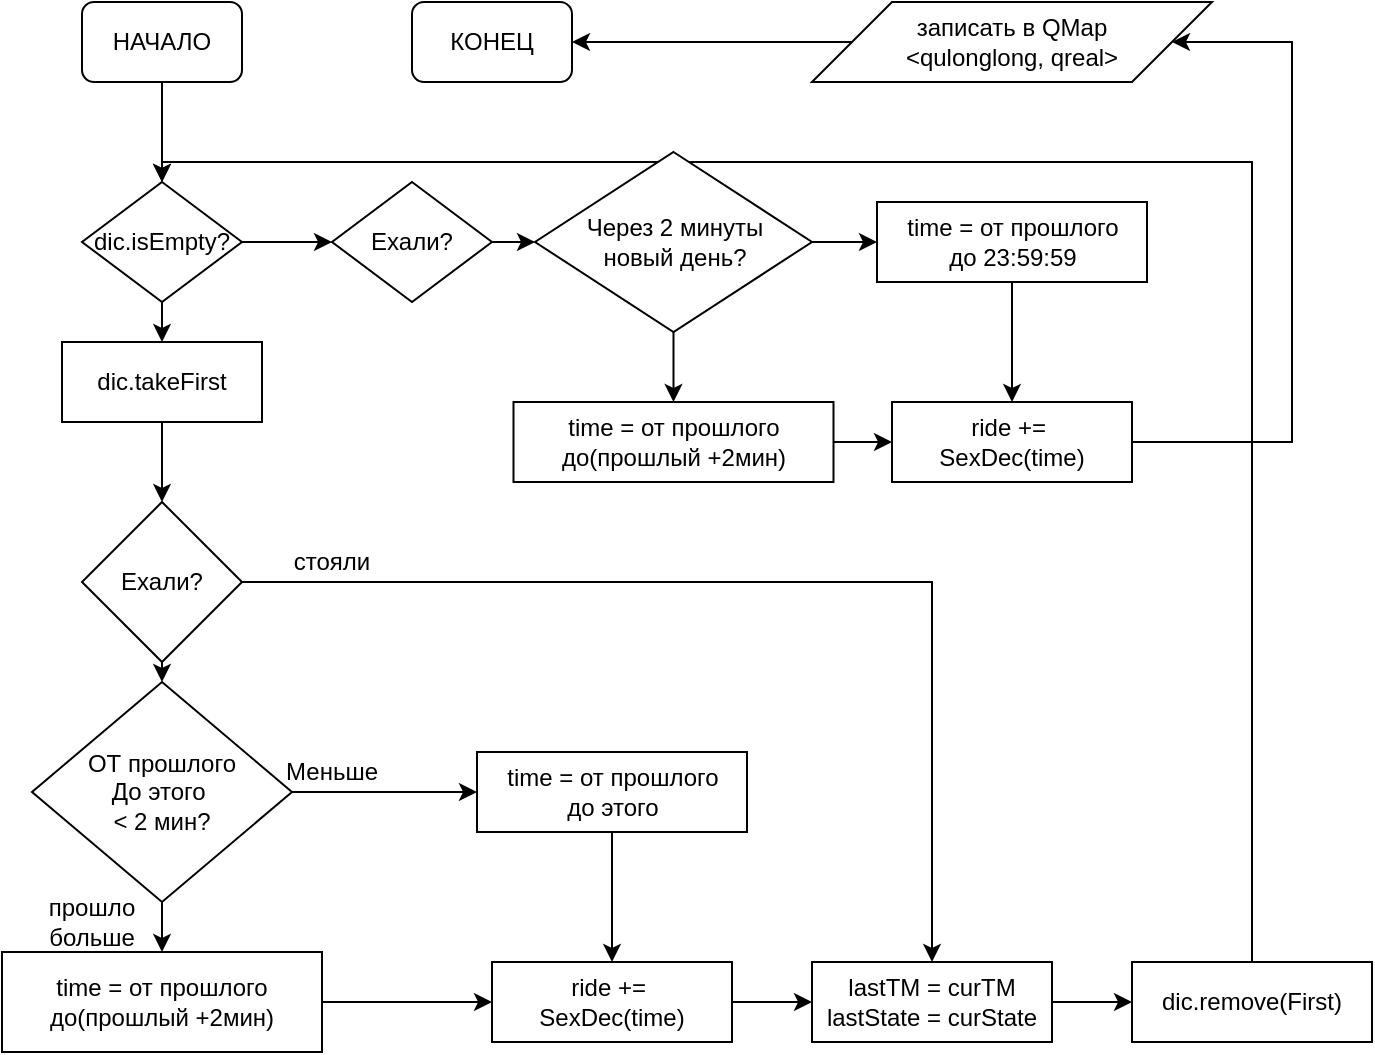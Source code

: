 <mxfile version="12.7.4" type="github">
  <diagram id="4sPLemvLGU7nvDxchz7y" name="Page-1">
    <mxGraphModel dx="679" dy="1998" grid="1" gridSize="10" guides="1" tooltips="1" connect="1" arrows="1" fold="1" page="1" pageScale="1" pageWidth="827" pageHeight="1169" math="0" shadow="0">
      <root>
        <mxCell id="0" />
        <mxCell id="1" parent="0" />
        <mxCell id="3fgUdzcm3lxUPp1o5mde-37" style="edgeStyle=orthogonalEdgeStyle;rounded=0;orthogonalLoop=1;jettySize=auto;html=1;exitX=0.5;exitY=1;exitDx=0;exitDy=0;" edge="1" parent="1" source="3fgUdzcm3lxUPp1o5mde-1">
          <mxGeometry relative="1" as="geometry">
            <mxPoint x="195" y="-110" as="targetPoint" />
          </mxGeometry>
        </mxCell>
        <mxCell id="3fgUdzcm3lxUPp1o5mde-1" value="НАЧАЛО" style="rounded=1;whiteSpace=wrap;html=1;" vertex="1" parent="1">
          <mxGeometry x="155" y="-200" width="80" height="40" as="geometry" />
        </mxCell>
        <mxCell id="3fgUdzcm3lxUPp1o5mde-27" style="edgeStyle=orthogonalEdgeStyle;rounded=0;orthogonalLoop=1;jettySize=auto;html=1;exitX=0.5;exitY=1;exitDx=0;exitDy=0;entryX=0.5;entryY=0;entryDx=0;entryDy=0;" edge="1" parent="1" source="3fgUdzcm3lxUPp1o5mde-2" target="3fgUdzcm3lxUPp1o5mde-4">
          <mxGeometry relative="1" as="geometry" />
        </mxCell>
        <mxCell id="3fgUdzcm3lxUPp1o5mde-30" style="edgeStyle=orthogonalEdgeStyle;rounded=0;orthogonalLoop=1;jettySize=auto;html=1;exitX=1;exitY=0.5;exitDx=0;exitDy=0;entryX=0;entryY=0.5;entryDx=0;entryDy=0;" edge="1" parent="1" source="3fgUdzcm3lxUPp1o5mde-2" target="3fgUdzcm3lxUPp1o5mde-3">
          <mxGeometry relative="1" as="geometry" />
        </mxCell>
        <mxCell id="3fgUdzcm3lxUPp1o5mde-2" value="ОТ прошлого&lt;br&gt;До этого&amp;nbsp;&lt;br&gt;&amp;lt; 2 мин?" style="rhombus;whiteSpace=wrap;html=1;" vertex="1" parent="1">
          <mxGeometry x="130" y="140" width="130" height="110" as="geometry" />
        </mxCell>
        <mxCell id="3fgUdzcm3lxUPp1o5mde-29" style="edgeStyle=orthogonalEdgeStyle;rounded=0;orthogonalLoop=1;jettySize=auto;html=1;exitX=0.5;exitY=1;exitDx=0;exitDy=0;entryX=0.5;entryY=0;entryDx=0;entryDy=0;" edge="1" parent="1" source="3fgUdzcm3lxUPp1o5mde-3" target="3fgUdzcm3lxUPp1o5mde-6">
          <mxGeometry relative="1" as="geometry" />
        </mxCell>
        <mxCell id="3fgUdzcm3lxUPp1o5mde-3" value="time = от прошлого&lt;br&gt;до этого" style="rounded=0;whiteSpace=wrap;html=1;" vertex="1" parent="1">
          <mxGeometry x="352.5" y="175" width="135" height="40" as="geometry" />
        </mxCell>
        <mxCell id="3fgUdzcm3lxUPp1o5mde-28" style="edgeStyle=orthogonalEdgeStyle;rounded=0;orthogonalLoop=1;jettySize=auto;html=1;exitX=1;exitY=0.5;exitDx=0;exitDy=0;entryX=0;entryY=0.5;entryDx=0;entryDy=0;" edge="1" parent="1" source="3fgUdzcm3lxUPp1o5mde-4" target="3fgUdzcm3lxUPp1o5mde-6">
          <mxGeometry relative="1" as="geometry" />
        </mxCell>
        <mxCell id="3fgUdzcm3lxUPp1o5mde-4" value="time = от прошлого&lt;br&gt;до(прошлый +2мин)" style="rounded=0;whiteSpace=wrap;html=1;" vertex="1" parent="1">
          <mxGeometry x="115" y="275" width="160" height="50" as="geometry" />
        </mxCell>
        <mxCell id="3fgUdzcm3lxUPp1o5mde-15" style="edgeStyle=orthogonalEdgeStyle;rounded=0;orthogonalLoop=1;jettySize=auto;html=1;exitX=1;exitY=0.5;exitDx=0;exitDy=0;entryX=0;entryY=0.5;entryDx=0;entryDy=0;" edge="1" parent="1" source="3fgUdzcm3lxUPp1o5mde-6" target="3fgUdzcm3lxUPp1o5mde-10">
          <mxGeometry relative="1" as="geometry" />
        </mxCell>
        <mxCell id="3fgUdzcm3lxUPp1o5mde-6" value="ride +=&amp;nbsp;&lt;br&gt;SexDec(time)&lt;br&gt;" style="rounded=0;whiteSpace=wrap;html=1;" vertex="1" parent="1">
          <mxGeometry x="360" y="280" width="120" height="40" as="geometry" />
        </mxCell>
        <mxCell id="3fgUdzcm3lxUPp1o5mde-16" style="edgeStyle=orthogonalEdgeStyle;rounded=0;orthogonalLoop=1;jettySize=auto;html=1;exitX=1;exitY=0.5;exitDx=0;exitDy=0;entryX=0;entryY=0.5;entryDx=0;entryDy=0;" edge="1" parent="1" source="3fgUdzcm3lxUPp1o5mde-10" target="3fgUdzcm3lxUPp1o5mde-11">
          <mxGeometry relative="1" as="geometry" />
        </mxCell>
        <mxCell id="3fgUdzcm3lxUPp1o5mde-10" value="lastTM = curTM&lt;br&gt;lastState = curState" style="rounded=0;whiteSpace=wrap;html=1;" vertex="1" parent="1">
          <mxGeometry x="520" y="280" width="120" height="40" as="geometry" />
        </mxCell>
        <mxCell id="3fgUdzcm3lxUPp1o5mde-18" style="edgeStyle=orthogonalEdgeStyle;rounded=0;orthogonalLoop=1;jettySize=auto;html=1;exitX=0.5;exitY=0;exitDx=0;exitDy=0;entryX=0.5;entryY=0;entryDx=0;entryDy=0;" edge="1" parent="1" source="3fgUdzcm3lxUPp1o5mde-11" target="3fgUdzcm3lxUPp1o5mde-34">
          <mxGeometry relative="1" as="geometry">
            <mxPoint x="240" y="-80" as="targetPoint" />
            <Array as="points">
              <mxPoint x="740" y="-120" />
              <mxPoint x="195" y="-120" />
            </Array>
          </mxGeometry>
        </mxCell>
        <mxCell id="3fgUdzcm3lxUPp1o5mde-11" value="dic.remove(First)" style="rounded=0;whiteSpace=wrap;html=1;" vertex="1" parent="1">
          <mxGeometry x="680" y="280" width="120" height="40" as="geometry" />
        </mxCell>
        <mxCell id="3fgUdzcm3lxUPp1o5mde-20" style="edgeStyle=orthogonalEdgeStyle;rounded=0;orthogonalLoop=1;jettySize=auto;html=1;exitX=0.5;exitY=1;exitDx=0;exitDy=0;entryX=0.5;entryY=0;entryDx=0;entryDy=0;" edge="1" parent="1" source="3fgUdzcm3lxUPp1o5mde-12" target="3fgUdzcm3lxUPp1o5mde-2">
          <mxGeometry relative="1" as="geometry" />
        </mxCell>
        <mxCell id="3fgUdzcm3lxUPp1o5mde-33" style="edgeStyle=orthogonalEdgeStyle;rounded=0;orthogonalLoop=1;jettySize=auto;html=1;exitX=1;exitY=0.5;exitDx=0;exitDy=0;entryX=0.5;entryY=0;entryDx=0;entryDy=0;" edge="1" parent="1" source="3fgUdzcm3lxUPp1o5mde-12" target="3fgUdzcm3lxUPp1o5mde-10">
          <mxGeometry relative="1" as="geometry" />
        </mxCell>
        <mxCell id="3fgUdzcm3lxUPp1o5mde-12" value="Ехали?" style="rhombus;whiteSpace=wrap;html=1;" vertex="1" parent="1">
          <mxGeometry x="155" y="50" width="80" height="80" as="geometry" />
        </mxCell>
        <mxCell id="3fgUdzcm3lxUPp1o5mde-36" style="edgeStyle=orthogonalEdgeStyle;rounded=0;orthogonalLoop=1;jettySize=auto;html=1;exitX=0.5;exitY=1;exitDx=0;exitDy=0;entryX=0.5;entryY=0;entryDx=0;entryDy=0;" edge="1" parent="1" source="3fgUdzcm3lxUPp1o5mde-17" target="3fgUdzcm3lxUPp1o5mde-12">
          <mxGeometry relative="1" as="geometry" />
        </mxCell>
        <mxCell id="3fgUdzcm3lxUPp1o5mde-17" value="dic.takeFirst" style="rounded=0;whiteSpace=wrap;html=1;" vertex="1" parent="1">
          <mxGeometry x="145" y="-30" width="100" height="40" as="geometry" />
        </mxCell>
        <mxCell id="3fgUdzcm3lxUPp1o5mde-21" value="прошло больше" style="text;html=1;strokeColor=none;fillColor=none;align=center;verticalAlign=middle;whiteSpace=wrap;rounded=0;" vertex="1" parent="1">
          <mxGeometry x="130" y="245" width="60" height="30" as="geometry" />
        </mxCell>
        <mxCell id="3fgUdzcm3lxUPp1o5mde-22" value="Меньше" style="text;html=1;strokeColor=none;fillColor=none;align=center;verticalAlign=middle;whiteSpace=wrap;rounded=0;" vertex="1" parent="1">
          <mxGeometry x="260" y="175" width="40" height="20" as="geometry" />
        </mxCell>
        <mxCell id="3fgUdzcm3lxUPp1o5mde-32" value="стояли" style="text;html=1;strokeColor=none;fillColor=none;align=center;verticalAlign=middle;whiteSpace=wrap;rounded=0;" vertex="1" parent="1">
          <mxGeometry x="260" y="70" width="40" height="20" as="geometry" />
        </mxCell>
        <mxCell id="3fgUdzcm3lxUPp1o5mde-35" style="edgeStyle=orthogonalEdgeStyle;rounded=0;orthogonalLoop=1;jettySize=auto;html=1;exitX=0.5;exitY=1;exitDx=0;exitDy=0;entryX=0.5;entryY=0;entryDx=0;entryDy=0;" edge="1" parent="1" source="3fgUdzcm3lxUPp1o5mde-34" target="3fgUdzcm3lxUPp1o5mde-17">
          <mxGeometry relative="1" as="geometry" />
        </mxCell>
        <mxCell id="3fgUdzcm3lxUPp1o5mde-39" style="edgeStyle=orthogonalEdgeStyle;rounded=0;orthogonalLoop=1;jettySize=auto;html=1;exitX=1;exitY=0.5;exitDx=0;exitDy=0;entryX=0;entryY=0.5;entryDx=0;entryDy=0;" edge="1" parent="1" source="3fgUdzcm3lxUPp1o5mde-34" target="3fgUdzcm3lxUPp1o5mde-38">
          <mxGeometry relative="1" as="geometry" />
        </mxCell>
        <mxCell id="3fgUdzcm3lxUPp1o5mde-34" value="dic.isEmpty?" style="rhombus;whiteSpace=wrap;html=1;" vertex="1" parent="1">
          <mxGeometry x="155" y="-110" width="80" height="60" as="geometry" />
        </mxCell>
        <mxCell id="3fgUdzcm3lxUPp1o5mde-42" style="edgeStyle=orthogonalEdgeStyle;rounded=0;orthogonalLoop=1;jettySize=auto;html=1;exitX=1;exitY=0.5;exitDx=0;exitDy=0;entryX=0;entryY=0.5;entryDx=0;entryDy=0;" edge="1" parent="1" source="3fgUdzcm3lxUPp1o5mde-38" target="3fgUdzcm3lxUPp1o5mde-41">
          <mxGeometry relative="1" as="geometry" />
        </mxCell>
        <mxCell id="3fgUdzcm3lxUPp1o5mde-38" value="Ехали?" style="rhombus;whiteSpace=wrap;html=1;" vertex="1" parent="1">
          <mxGeometry x="280" y="-110" width="80" height="60" as="geometry" />
        </mxCell>
        <mxCell id="3fgUdzcm3lxUPp1o5mde-54" style="edgeStyle=orthogonalEdgeStyle;rounded=0;orthogonalLoop=1;jettySize=auto;html=1;exitX=1;exitY=0.5;exitDx=0;exitDy=0;entryX=1;entryY=0.5;entryDx=0;entryDy=0;" edge="1" parent="1" source="3fgUdzcm3lxUPp1o5mde-40" target="3fgUdzcm3lxUPp1o5mde-53">
          <mxGeometry relative="1" as="geometry">
            <Array as="points">
              <mxPoint x="760" y="20" />
              <mxPoint x="760" y="-180" />
            </Array>
          </mxGeometry>
        </mxCell>
        <mxCell id="3fgUdzcm3lxUPp1o5mde-40" value="ride +=&amp;nbsp;&lt;br&gt;SexDec(time)&lt;br&gt;" style="rounded=0;whiteSpace=wrap;html=1;" vertex="1" parent="1">
          <mxGeometry x="560" width="120" height="40" as="geometry" />
        </mxCell>
        <mxCell id="3fgUdzcm3lxUPp1o5mde-46" style="edgeStyle=orthogonalEdgeStyle;rounded=0;orthogonalLoop=1;jettySize=auto;html=1;exitX=0.5;exitY=1;exitDx=0;exitDy=0;entryX=0.5;entryY=0;entryDx=0;entryDy=0;" edge="1" parent="1" source="3fgUdzcm3lxUPp1o5mde-41" target="3fgUdzcm3lxUPp1o5mde-45">
          <mxGeometry relative="1" as="geometry" />
        </mxCell>
        <mxCell id="3fgUdzcm3lxUPp1o5mde-49" style="edgeStyle=orthogonalEdgeStyle;rounded=0;orthogonalLoop=1;jettySize=auto;html=1;exitX=1;exitY=0.5;exitDx=0;exitDy=0;entryX=0;entryY=0.5;entryDx=0;entryDy=0;" edge="1" parent="1" source="3fgUdzcm3lxUPp1o5mde-41" target="3fgUdzcm3lxUPp1o5mde-48">
          <mxGeometry relative="1" as="geometry" />
        </mxCell>
        <mxCell id="3fgUdzcm3lxUPp1o5mde-41" value="Через 2 минуты &lt;br&gt;новый день?" style="rhombus;whiteSpace=wrap;html=1;" vertex="1" parent="1">
          <mxGeometry x="381.5" y="-125" width="138.5" height="90" as="geometry" />
        </mxCell>
        <mxCell id="3fgUdzcm3lxUPp1o5mde-43" value="КОНЕЦ" style="rounded=1;whiteSpace=wrap;html=1;" vertex="1" parent="1">
          <mxGeometry x="320" y="-200" width="80" height="40" as="geometry" />
        </mxCell>
        <mxCell id="3fgUdzcm3lxUPp1o5mde-47" style="edgeStyle=orthogonalEdgeStyle;rounded=0;orthogonalLoop=1;jettySize=auto;html=1;exitX=1;exitY=0.5;exitDx=0;exitDy=0;entryX=0;entryY=0.5;entryDx=0;entryDy=0;" edge="1" parent="1" source="3fgUdzcm3lxUPp1o5mde-45" target="3fgUdzcm3lxUPp1o5mde-40">
          <mxGeometry relative="1" as="geometry" />
        </mxCell>
        <mxCell id="3fgUdzcm3lxUPp1o5mde-45" value="time = от прошлого&lt;br&gt;до(прошлый +2мин)" style="rounded=0;whiteSpace=wrap;html=1;" vertex="1" parent="1">
          <mxGeometry x="370.75" width="160" height="40" as="geometry" />
        </mxCell>
        <mxCell id="3fgUdzcm3lxUPp1o5mde-52" style="edgeStyle=orthogonalEdgeStyle;rounded=0;orthogonalLoop=1;jettySize=auto;html=1;exitX=0.5;exitY=1;exitDx=0;exitDy=0;entryX=0.5;entryY=0;entryDx=0;entryDy=0;" edge="1" parent="1" source="3fgUdzcm3lxUPp1o5mde-48" target="3fgUdzcm3lxUPp1o5mde-40">
          <mxGeometry relative="1" as="geometry" />
        </mxCell>
        <mxCell id="3fgUdzcm3lxUPp1o5mde-48" value="time = от прошлого&lt;br&gt;до 23:59:59" style="rounded=0;whiteSpace=wrap;html=1;" vertex="1" parent="1">
          <mxGeometry x="552.5" y="-100" width="135" height="40" as="geometry" />
        </mxCell>
        <mxCell id="3fgUdzcm3lxUPp1o5mde-55" style="edgeStyle=orthogonalEdgeStyle;rounded=0;orthogonalLoop=1;jettySize=auto;html=1;exitX=0;exitY=0.5;exitDx=0;exitDy=0;entryX=1;entryY=0.5;entryDx=0;entryDy=0;" edge="1" parent="1" source="3fgUdzcm3lxUPp1o5mde-53" target="3fgUdzcm3lxUPp1o5mde-43">
          <mxGeometry relative="1" as="geometry" />
        </mxCell>
        <mxCell id="3fgUdzcm3lxUPp1o5mde-53" value="записать в QMap&lt;br&gt;&amp;lt;qulonglong, qreal&amp;gt;" style="shape=parallelogram;perimeter=parallelogramPerimeter;whiteSpace=wrap;html=1;" vertex="1" parent="1">
          <mxGeometry x="520" y="-200" width="200" height="40" as="geometry" />
        </mxCell>
      </root>
    </mxGraphModel>
  </diagram>
</mxfile>
